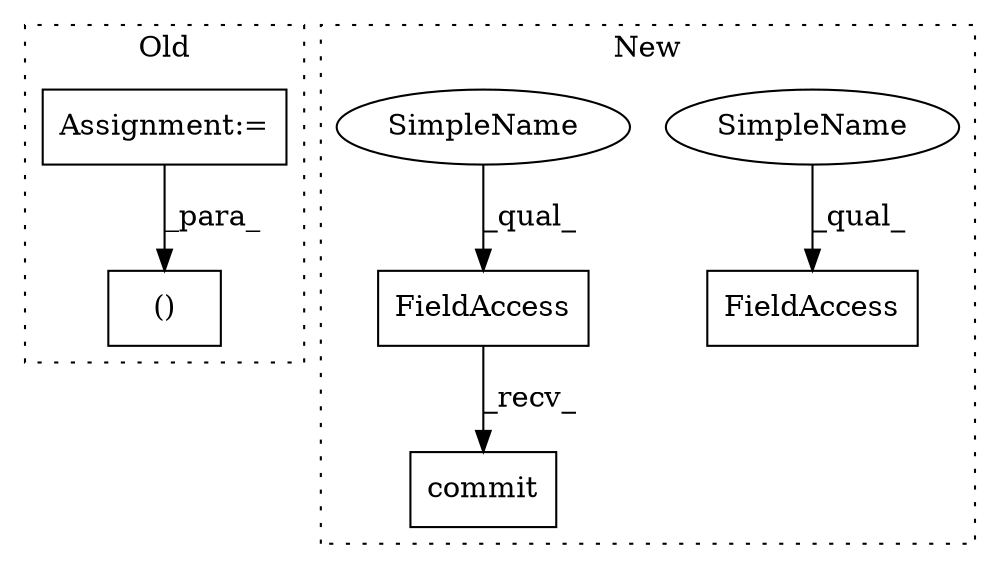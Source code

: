 digraph G {
subgraph cluster0 {
1 [label="()" a="106" s="1551" l="205" shape="box"];
3 [label="Assignment:=" a="7" s="869" l="4" shape="box"];
label = "Old";
style="dotted";
}
subgraph cluster1 {
2 [label="commit" a="32" s="1784" l="8" shape="box"];
4 [label="FieldAccess" a="22" s="1771" l="12" shape="box"];
5 [label="FieldAccess" a="22" s="1619" l="12" shape="box"];
6 [label="SimpleName" a="42" s="1619" l="4" shape="ellipse"];
7 [label="SimpleName" a="42" s="1771" l="4" shape="ellipse"];
label = "New";
style="dotted";
}
3 -> 1 [label="_para_"];
4 -> 2 [label="_recv_"];
6 -> 5 [label="_qual_"];
7 -> 4 [label="_qual_"];
}